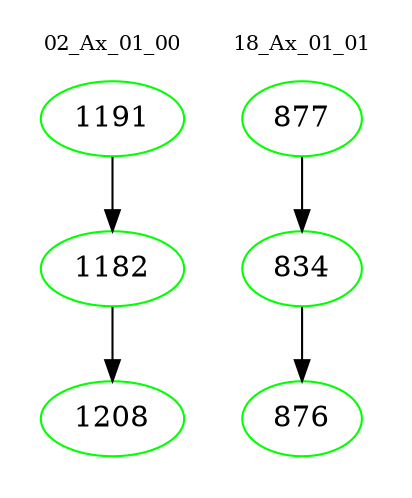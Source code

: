 digraph{
subgraph cluster_0 {
color = white
label = "02_Ax_01_00";
fontsize=10;
T0_1191 [label="1191", color="green"]
T0_1191 -> T0_1182 [color="black"]
T0_1182 [label="1182", color="green"]
T0_1182 -> T0_1208 [color="black"]
T0_1208 [label="1208", color="green"]
}
subgraph cluster_1 {
color = white
label = "18_Ax_01_01";
fontsize=10;
T1_877 [label="877", color="green"]
T1_877 -> T1_834 [color="black"]
T1_834 [label="834", color="green"]
T1_834 -> T1_876 [color="black"]
T1_876 [label="876", color="green"]
}
}
